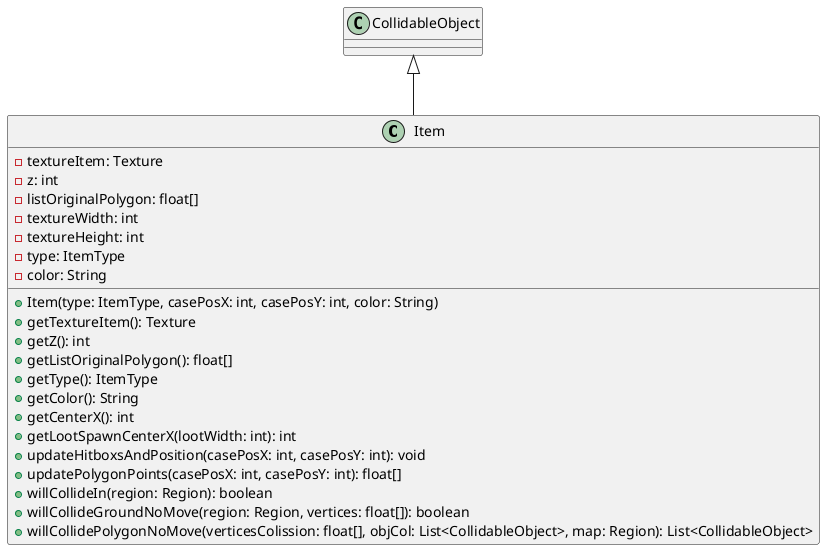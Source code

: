 @startuml Item

class Item extends CollidableObject {
  - textureItem: Texture
  - z: int
  - listOriginalPolygon: float[]
  - textureWidth: int
  - textureHeight: int
  - type: ItemType
  - color: String

  + Item(type: ItemType, casePosX: int, casePosY: int, color: String)
  + getTextureItem(): Texture
  + getZ(): int
  + getListOriginalPolygon(): float[]
  + getType(): ItemType
  + getColor(): String
  + getCenterX(): int
  + getLootSpawnCenterX(lootWidth: int): int
  + updateHitboxsAndPosition(casePosX: int, casePosY: int): void
  + updatePolygonPoints(casePosX: int, casePosY: int): float[]
  + willCollideIn(region: Region): boolean
  + willCollideGroundNoMove(region: Region, vertices: float[]): boolean
  + willCollidePolygonNoMove(verticesColission: float[], objCol: List<CollidableObject>, map: Region): List<CollidableObject>
}

@enduml